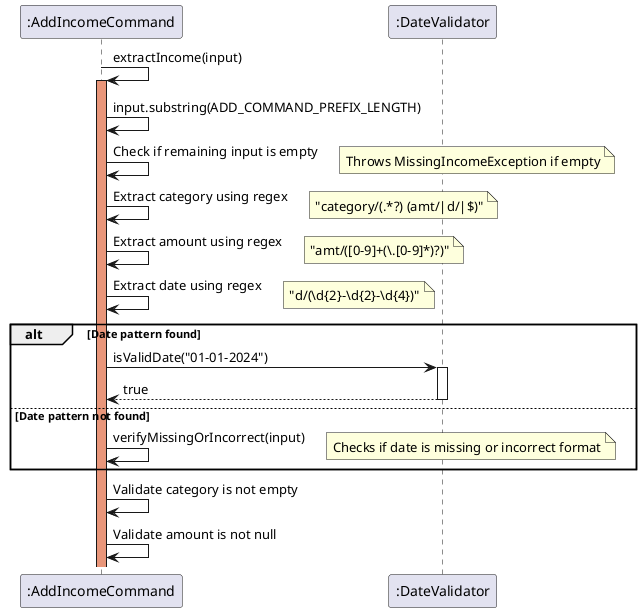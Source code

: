 @startuml
participant ":AddIncomeCommand" as AddCommand
participant ":DateValidator" as DateValidator

AddCommand -> AddCommand : extractIncome(input)
activate AddCommand #DarkSalmon

AddCommand -> AddCommand : input.substring(ADD_COMMAND_PREFIX_LENGTH)
AddCommand -> AddCommand : Check if remaining input is empty
note right: Throws MissingIncomeException if empty

AddCommand -> AddCommand : Extract category using regex
note right: "category/(.*?) (amt/|d/|$)"
AddCommand -> AddCommand : Extract amount using regex
note right: "amt/([0-9]+(\\.[0-9]*)?)"
AddCommand -> AddCommand : Extract date using regex
note right: "d/(\\d{2}-\\d{2}-\\d{4})"

alt Date pattern found
    AddCommand -> DateValidator : isValidDate("01-01-2024")
    activate DateValidator
    DateValidator --> AddCommand : true
    deactivate DateValidator
else Date pattern not found
    AddCommand -> AddCommand : verifyMissingOrIncorrect(input)
    note right: Checks if date is missing or incorrect format
end

AddCommand -> AddCommand : Validate category is not empty
AddCommand -> AddCommand : Validate amount is not null

@enduml